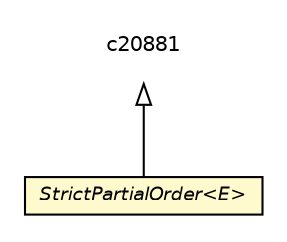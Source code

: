 #!/usr/local/bin/dot
#
# Class diagram 
# Generated by UMLGraph version 5.2 (http://www.umlgraph.org/)
#

digraph G {
	edge [fontname="Helvetica",fontsize=10,labelfontname="Helvetica",labelfontsize=10];
	node [fontname="Helvetica",fontsize=10,shape=plaintext];
	nodesep=0.25;
	ranksep=0.5;
	// chameleon.core.relation.StrictPartialOrder<E>
	c20812 [label=<<table title="chameleon.core.relation.StrictPartialOrder" border="0" cellborder="1" cellspacing="0" cellpadding="2" port="p" bgcolor="lemonChiffon" href="./StrictPartialOrder.html">
		<tr><td><table border="0" cellspacing="0" cellpadding="1">
<tr><td align="center" balign="center"><font face="Helvetica-Oblique"> StrictPartialOrder&lt;E&gt; </font></td></tr>
		</table></td></tr>
		</table>>, fontname="Helvetica", fontcolor="black", fontsize=9.0];
	//chameleon.core.relation.StrictPartialOrder<E> extends <any>
	c20881:p -> c20812:p [dir=back,arrowtail=empty];
}

